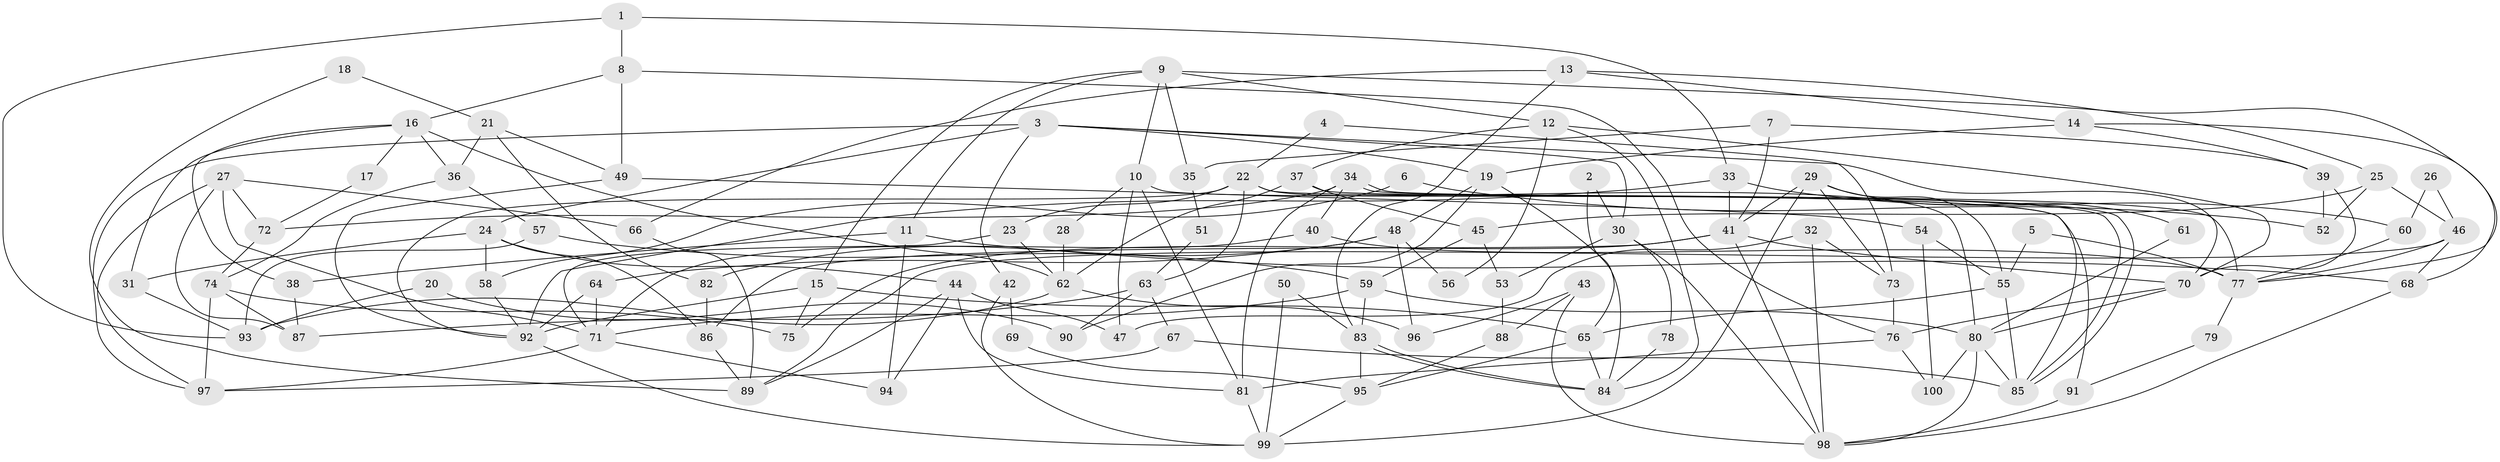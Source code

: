 // Generated by graph-tools (version 1.1) at 2025/38/02/21/25 10:38:59]
// undirected, 100 vertices, 200 edges
graph export_dot {
graph [start="1"]
  node [color=gray90,style=filled];
  1;
  2;
  3;
  4;
  5;
  6;
  7;
  8;
  9;
  10;
  11;
  12;
  13;
  14;
  15;
  16;
  17;
  18;
  19;
  20;
  21;
  22;
  23;
  24;
  25;
  26;
  27;
  28;
  29;
  30;
  31;
  32;
  33;
  34;
  35;
  36;
  37;
  38;
  39;
  40;
  41;
  42;
  43;
  44;
  45;
  46;
  47;
  48;
  49;
  50;
  51;
  52;
  53;
  54;
  55;
  56;
  57;
  58;
  59;
  60;
  61;
  62;
  63;
  64;
  65;
  66;
  67;
  68;
  69;
  70;
  71;
  72;
  73;
  74;
  75;
  76;
  77;
  78;
  79;
  80;
  81;
  82;
  83;
  84;
  85;
  86;
  87;
  88;
  89;
  90;
  91;
  92;
  93;
  94;
  95;
  96;
  97;
  98;
  99;
  100;
  1 -- 8;
  1 -- 93;
  1 -- 33;
  2 -- 65;
  2 -- 30;
  3 -- 19;
  3 -- 97;
  3 -- 24;
  3 -- 30;
  3 -- 42;
  3 -- 70;
  4 -- 73;
  4 -- 22;
  5 -- 77;
  5 -- 55;
  6 -- 58;
  6 -- 52;
  7 -- 39;
  7 -- 41;
  7 -- 35;
  8 -- 76;
  8 -- 49;
  8 -- 16;
  9 -- 77;
  9 -- 15;
  9 -- 10;
  9 -- 11;
  9 -- 12;
  9 -- 35;
  10 -- 77;
  10 -- 28;
  10 -- 47;
  10 -- 81;
  11 -- 68;
  11 -- 38;
  11 -- 94;
  12 -- 70;
  12 -- 37;
  12 -- 56;
  12 -- 84;
  13 -- 83;
  13 -- 66;
  13 -- 14;
  13 -- 25;
  14 -- 68;
  14 -- 19;
  14 -- 39;
  15 -- 65;
  15 -- 75;
  15 -- 92;
  16 -- 38;
  16 -- 17;
  16 -- 31;
  16 -- 36;
  16 -- 62;
  17 -- 72;
  18 -- 89;
  18 -- 21;
  19 -- 84;
  19 -- 48;
  19 -- 90;
  20 -- 90;
  20 -- 93;
  21 -- 49;
  21 -- 82;
  21 -- 36;
  22 -- 23;
  22 -- 80;
  22 -- 63;
  22 -- 91;
  22 -- 92;
  23 -- 71;
  23 -- 62;
  24 -- 44;
  24 -- 31;
  24 -- 58;
  24 -- 86;
  25 -- 45;
  25 -- 46;
  25 -- 52;
  26 -- 60;
  26 -- 46;
  27 -- 72;
  27 -- 71;
  27 -- 66;
  27 -- 87;
  27 -- 97;
  28 -- 62;
  29 -- 41;
  29 -- 99;
  29 -- 55;
  29 -- 61;
  29 -- 73;
  30 -- 98;
  30 -- 53;
  30 -- 78;
  31 -- 93;
  32 -- 73;
  32 -- 98;
  32 -- 47;
  33 -- 92;
  33 -- 41;
  33 -- 60;
  34 -- 85;
  34 -- 85;
  34 -- 81;
  34 -- 40;
  34 -- 72;
  35 -- 51;
  36 -- 57;
  36 -- 74;
  37 -- 45;
  37 -- 62;
  37 -- 85;
  38 -- 87;
  39 -- 70;
  39 -- 52;
  40 -- 71;
  40 -- 77;
  41 -- 70;
  41 -- 75;
  41 -- 86;
  41 -- 98;
  42 -- 99;
  42 -- 69;
  43 -- 96;
  43 -- 98;
  43 -- 88;
  44 -- 47;
  44 -- 94;
  44 -- 81;
  44 -- 89;
  45 -- 59;
  45 -- 53;
  46 -- 89;
  46 -- 68;
  46 -- 77;
  48 -- 64;
  48 -- 56;
  48 -- 82;
  48 -- 96;
  49 -- 54;
  49 -- 92;
  50 -- 83;
  50 -- 99;
  51 -- 63;
  53 -- 88;
  54 -- 55;
  54 -- 100;
  55 -- 85;
  55 -- 65;
  57 -- 93;
  57 -- 59;
  58 -- 92;
  59 -- 83;
  59 -- 71;
  59 -- 80;
  60 -- 77;
  61 -- 80;
  62 -- 93;
  62 -- 96;
  63 -- 87;
  63 -- 67;
  63 -- 90;
  64 -- 71;
  64 -- 92;
  65 -- 84;
  65 -- 95;
  66 -- 89;
  67 -- 85;
  67 -- 97;
  68 -- 98;
  69 -- 95;
  70 -- 80;
  70 -- 76;
  71 -- 97;
  71 -- 94;
  72 -- 74;
  73 -- 76;
  74 -- 97;
  74 -- 75;
  74 -- 87;
  76 -- 81;
  76 -- 100;
  77 -- 79;
  78 -- 84;
  79 -- 91;
  80 -- 85;
  80 -- 98;
  80 -- 100;
  81 -- 99;
  82 -- 86;
  83 -- 95;
  83 -- 84;
  83 -- 84;
  86 -- 89;
  88 -- 95;
  91 -- 98;
  92 -- 99;
  95 -- 99;
}
